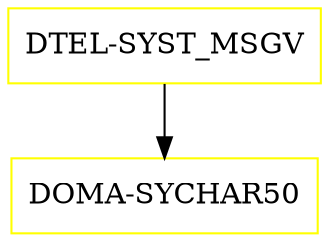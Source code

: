 digraph G {
  "DTEL-SYST_MSGV" [shape=box,color=yellow];
  "DOMA-SYCHAR50" [shape=box,color=yellow,URL="./DOMA_SYCHAR50.html"];
  "DTEL-SYST_MSGV" -> "DOMA-SYCHAR50";
}

